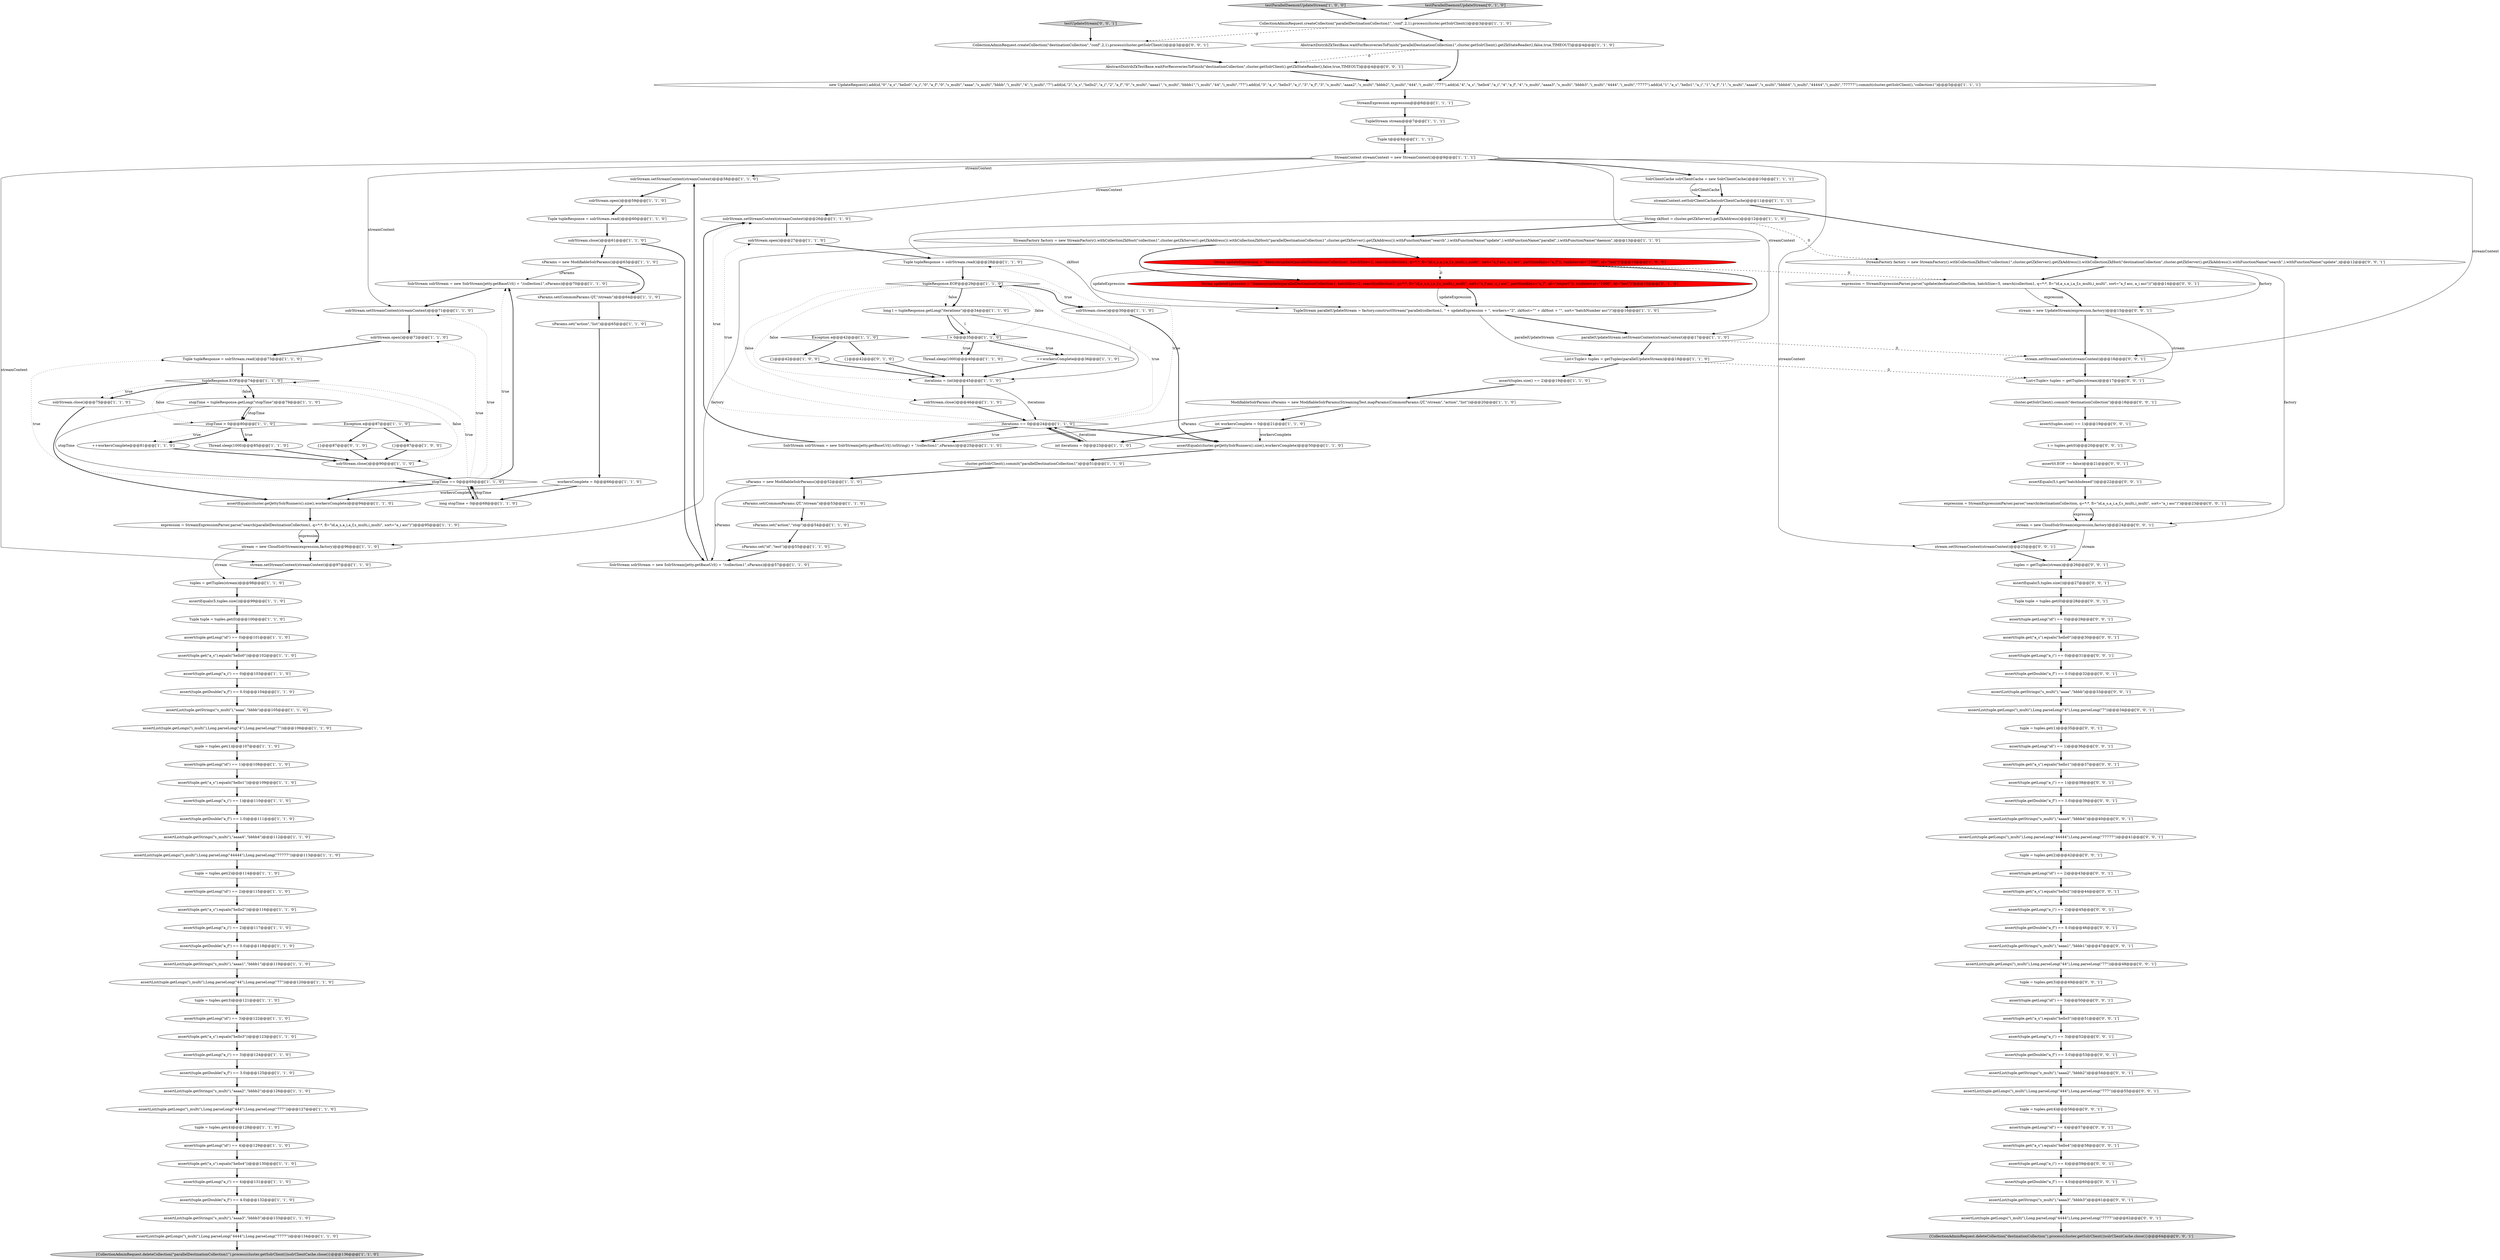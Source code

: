 digraph {
137 [style = filled, label = "assert(tuple.get(\"a_s\").equals(\"hello2\"))@@@44@@@['0', '0', '1']", fillcolor = white, shape = ellipse image = "AAA0AAABBB3BBB"];
59 [style = filled, label = "streamContext.setSolrClientCache(solrClientCache)@@@11@@@['1', '1', '1']", fillcolor = white, shape = ellipse image = "AAA0AAABBB1BBB"];
92 [style = filled, label = "StreamFactory factory = new StreamFactory().withCollectionZkHost(\"collection1\",cluster.getZkServer().getZkAddress()).withCollectionZkHost(\"parallelDestinationCollection1\",cluster.getZkServer().getZkAddress()).withFunctionName(\"search\",).withFunctionName(\"update\",).withFunctionName(\"parallel\",).withFunctionName(\"daemon\",)@@@13@@@['1', '1', '0']", fillcolor = white, shape = ellipse image = "AAA0AAABBB1BBB"];
10 [style = filled, label = "tuples = getTuples(stream)@@@98@@@['1', '1', '0']", fillcolor = white, shape = ellipse image = "AAA0AAABBB1BBB"];
51 [style = filled, label = "String zkHost = cluster.getZkServer().getZkAddress()@@@12@@@['1', '1', '0']", fillcolor = white, shape = ellipse image = "AAA0AAABBB1BBB"];
48 [style = filled, label = "solrStream.close()@@@75@@@['1', '1', '0']", fillcolor = white, shape = ellipse image = "AAA0AAABBB1BBB"];
74 [style = filled, label = "assertList(tuple.getLongs(\"i_multi\"),Long.parseLong(\"444\"),Long.parseLong(\"777\"))@@@127@@@['1', '1', '0']", fillcolor = white, shape = ellipse image = "AAA0AAABBB1BBB"];
109 [style = filled, label = "{}@@@42@@@['0', '1', '0']", fillcolor = white, shape = ellipse image = "AAA0AAABBB2BBB"];
163 [style = filled, label = "stream = new UpdateStream(expression,factory)@@@15@@@['0', '0', '1']", fillcolor = white, shape = ellipse image = "AAA0AAABBB3BBB"];
116 [style = filled, label = "stream.setStreamContext(streamContext)@@@25@@@['0', '0', '1']", fillcolor = white, shape = ellipse image = "AAA0AAABBB3BBB"];
3 [style = filled, label = "tupleResponse.EOF@@@29@@@['1', '1', '0']", fillcolor = white, shape = diamond image = "AAA0AAABBB1BBB"];
52 [style = filled, label = "assert(tuples.size() == 2)@@@19@@@['1', '1', '0']", fillcolor = white, shape = ellipse image = "AAA0AAABBB1BBB"];
69 [style = filled, label = "Tuple tupleResponse = solrStream.read()@@@60@@@['1', '1', '0']", fillcolor = white, shape = ellipse image = "AAA0AAABBB1BBB"];
81 [style = filled, label = "Thread.sleep(1000)@@@40@@@['1', '1', '0']", fillcolor = white, shape = ellipse image = "AAA0AAABBB1BBB"];
61 [style = filled, label = "sParams = new ModifiableSolrParams()@@@63@@@['1', '1', '0']", fillcolor = white, shape = ellipse image = "AAA0AAABBB1BBB"];
154 [style = filled, label = "assert(tuple.getLong(\"id\") == 4)@@@57@@@['0', '0', '1']", fillcolor = white, shape = ellipse image = "AAA0AAABBB3BBB"];
161 [style = filled, label = "assertList(tuple.getStrings(\"s_multi\"),\"aaaa3\",\"bbbb3\")@@@61@@@['0', '0', '1']", fillcolor = white, shape = ellipse image = "AAA0AAABBB3BBB"];
143 [style = filled, label = "assertList(tuple.getLongs(\"i_multi\"),Long.parseLong(\"4444\"),Long.parseLong(\"7777\"))@@@62@@@['0', '0', '1']", fillcolor = white, shape = ellipse image = "AAA0AAABBB3BBB"];
7 [style = filled, label = "assert(tuple.getDouble(\"a_f\") == 0.0)@@@118@@@['1', '1', '0']", fillcolor = white, shape = ellipse image = "AAA0AAABBB1BBB"];
46 [style = filled, label = "int workersComplete = 0@@@21@@@['1', '1', '0']", fillcolor = white, shape = ellipse image = "AAA0AAABBB1BBB"];
103 [style = filled, label = "solrStream.close()@@@30@@@['1', '1', '0']", fillcolor = white, shape = ellipse image = "AAA0AAABBB1BBB"];
93 [style = filled, label = "assertList(tuple.getStrings(\"s_multi\"),\"aaaa1\",\"bbbb1\")@@@119@@@['1', '1', '0']", fillcolor = white, shape = ellipse image = "AAA0AAABBB1BBB"];
70 [style = filled, label = "assertList(tuple.getLongs(\"i_multi\"),Long.parseLong(\"44444\"),Long.parseLong(\"77777\"))@@@113@@@['1', '1', '0']", fillcolor = white, shape = ellipse image = "AAA0AAABBB1BBB"];
39 [style = filled, label = "assert(tuple.get(\"a_s\").equals(\"hello0\"))@@@102@@@['1', '1', '0']", fillcolor = white, shape = ellipse image = "AAA0AAABBB1BBB"];
55 [style = filled, label = "testParallelDaemonUpdateStream['1', '0', '0']", fillcolor = lightgray, shape = diamond image = "AAA0AAABBB1BBB"];
102 [style = filled, label = "stream = new CloudSolrStream(expression,factory)@@@96@@@['1', '1', '0']", fillcolor = white, shape = ellipse image = "AAA0AAABBB1BBB"];
25 [style = filled, label = "assert(tuple.getLong(\"id\") == 2)@@@115@@@['1', '1', '0']", fillcolor = white, shape = ellipse image = "AAA0AAABBB1BBB"];
23 [style = filled, label = "l > 0@@@35@@@['1', '1', '0']", fillcolor = white, shape = diamond image = "AAA0AAABBB1BBB"];
147 [style = filled, label = "assert(tuple.getDouble(\"a_f\") == 1.0)@@@39@@@['0', '0', '1']", fillcolor = white, shape = ellipse image = "AAA0AAABBB3BBB"];
80 [style = filled, label = "assert(tuple.get(\"a_s\").equals(\"hello3\"))@@@123@@@['1', '1', '0']", fillcolor = white, shape = ellipse image = "AAA0AAABBB1BBB"];
12 [style = filled, label = "assertList(tuple.getStrings(\"s_multi\"),\"aaaa3\",\"bbbb3\")@@@133@@@['1', '1', '0']", fillcolor = white, shape = ellipse image = "AAA0AAABBB1BBB"];
63 [style = filled, label = "assertList(tuple.getStrings(\"s_multi\"),\"aaaa4\",\"bbbb4\")@@@112@@@['1', '1', '0']", fillcolor = white, shape = ellipse image = "AAA0AAABBB1BBB"];
149 [style = filled, label = "assertList(tuple.getLongs(\"i_multi\"),Long.parseLong(\"44\"),Long.parseLong(\"77\"))@@@48@@@['0', '0', '1']", fillcolor = white, shape = ellipse image = "AAA0AAABBB3BBB"];
14 [style = filled, label = "assert(tuple.getLong(\"id\") == 3)@@@122@@@['1', '1', '0']", fillcolor = white, shape = ellipse image = "AAA0AAABBB1BBB"];
97 [style = filled, label = "List<Tuple> tuples = getTuples(parallelUpdateStream)@@@18@@@['1', '1', '0']", fillcolor = white, shape = ellipse image = "AAA0AAABBB1BBB"];
123 [style = filled, label = "assertList(tuple.getStrings(\"s_multi\"),\"aaaa2\",\"bbbb2\")@@@54@@@['0', '0', '1']", fillcolor = white, shape = ellipse image = "AAA0AAABBB3BBB"];
2 [style = filled, label = "++workersComplete@@@81@@@['1', '1', '0']", fillcolor = white, shape = ellipse image = "AAA0AAABBB1BBB"];
140 [style = filled, label = "expression = StreamExpressionParser.parse(\"update(destinationCollection, batchSize=5, search(collection1, q=*:*, fl=\"id,a_s,a_i,a_f,s_multi,i_multi\", sort=\"a_f asc, a_i asc\"))\")@@@14@@@['0', '0', '1']", fillcolor = white, shape = ellipse image = "AAA0AAABBB3BBB"];
22 [style = filled, label = "sParams.set(\"id\",\"test\")@@@55@@@['1', '1', '0']", fillcolor = white, shape = ellipse image = "AAA0AAABBB1BBB"];
31 [style = filled, label = "Thread.sleep(1000)@@@85@@@['1', '1', '0']", fillcolor = white, shape = ellipse image = "AAA0AAABBB1BBB"];
73 [style = filled, label = "solrStream.open()@@@72@@@['1', '1', '0']", fillcolor = white, shape = ellipse image = "AAA0AAABBB1BBB"];
43 [style = filled, label = "stopTime == 0@@@69@@@['1', '1', '0']", fillcolor = white, shape = diamond image = "AAA0AAABBB1BBB"];
54 [style = filled, label = "StreamContext streamContext = new StreamContext()@@@9@@@['1', '1', '1']", fillcolor = white, shape = ellipse image = "AAA0AAABBB1BBB"];
13 [style = filled, label = "assert(tuple.getLong(\"a_i\") == 0)@@@103@@@['1', '1', '0']", fillcolor = white, shape = ellipse image = "AAA0AAABBB1BBB"];
98 [style = filled, label = "assert(tuple.getLong(\"a_i\") == 3)@@@124@@@['1', '1', '0']", fillcolor = white, shape = ellipse image = "AAA0AAABBB1BBB"];
53 [style = filled, label = "solrStream.close()@@@61@@@['1', '1', '0']", fillcolor = white, shape = ellipse image = "AAA0AAABBB1BBB"];
90 [style = filled, label = "AbstractDistribZkTestBase.waitForRecoveriesToFinish(\"parallelDestinationCollection1\",cluster.getSolrClient().getZkStateReader(),false,true,TIMEOUT)@@@4@@@['1', '1', '0']", fillcolor = white, shape = ellipse image = "AAA0AAABBB1BBB"];
56 [style = filled, label = "String updateExpression = \"daemon(update(parallelDestinationCollection1, batchSize=2, search(collection1, q=*:*, fl=\"id,a_s,a_i,a_f,s_multi,i_multi\", sort=\"a_f asc, a_i asc\", partitionKeys=\"a_f\")), runInterval=\"1000\", id=\"test\")\"@@@15@@@['1', '0', '0']", fillcolor = red, shape = ellipse image = "AAA1AAABBB1BBB"];
111 [style = filled, label = "assert(tuple.getLong(\"a_i\") == 0)@@@31@@@['0', '0', '1']", fillcolor = white, shape = ellipse image = "AAA0AAABBB3BBB"];
142 [style = filled, label = "assert(tuple.get(\"a_s\").equals(\"hello3\"))@@@51@@@['0', '0', '1']", fillcolor = white, shape = ellipse image = "AAA0AAABBB3BBB"];
26 [style = filled, label = "sParams.set(CommonParams.QT,\"/stream\")@@@53@@@['1', '1', '0']", fillcolor = white, shape = ellipse image = "AAA0AAABBB1BBB"];
156 [style = filled, label = "testUpdateStream['0', '0', '1']", fillcolor = lightgray, shape = diamond image = "AAA0AAABBB3BBB"];
118 [style = filled, label = "AbstractDistribZkTestBase.waitForRecoveriesToFinish(\"destinationCollection\",cluster.getSolrClient().getZkStateReader(),false,true,TIMEOUT)@@@4@@@['0', '0', '1']", fillcolor = white, shape = ellipse image = "AAA0AAABBB3BBB"];
122 [style = filled, label = "tuple = tuples.get(1)@@@35@@@['0', '0', '1']", fillcolor = white, shape = ellipse image = "AAA0AAABBB3BBB"];
64 [style = filled, label = "tuple = tuples.get(3)@@@121@@@['1', '1', '0']", fillcolor = white, shape = ellipse image = "AAA0AAABBB1BBB"];
11 [style = filled, label = "assert(tuple.get(\"a_s\").equals(\"hello4\"))@@@130@@@['1', '1', '0']", fillcolor = white, shape = ellipse image = "AAA0AAABBB1BBB"];
65 [style = filled, label = "solrStream.setStreamContext(streamContext)@@@58@@@['1', '1', '0']", fillcolor = white, shape = ellipse image = "AAA0AAABBB1BBB"];
124 [style = filled, label = "List<Tuple> tuples = getTuples(stream)@@@17@@@['0', '0', '1']", fillcolor = white, shape = ellipse image = "AAA0AAABBB3BBB"];
0 [style = filled, label = "assertEquals(cluster.getJettySolrRunners().size(),workersComplete)@@@94@@@['1', '1', '0']", fillcolor = white, shape = ellipse image = "AAA0AAABBB1BBB"];
112 [style = filled, label = "assert(tuple.get(\"a_s\").equals(\"hello1\"))@@@37@@@['0', '0', '1']", fillcolor = white, shape = ellipse image = "AAA0AAABBB3BBB"];
9 [style = filled, label = "sParams.set(\"action\",\"list\")@@@65@@@['1', '1', '0']", fillcolor = white, shape = ellipse image = "AAA0AAABBB1BBB"];
71 [style = filled, label = "solrStream.open()@@@59@@@['1', '1', '0']", fillcolor = white, shape = ellipse image = "AAA0AAABBB1BBB"];
79 [style = filled, label = "iterations == 0@@@24@@@['1', '1', '0']", fillcolor = white, shape = diamond image = "AAA0AAABBB1BBB"];
28 [style = filled, label = "stopTime > 0@@@80@@@['1', '1', '0']", fillcolor = white, shape = diamond image = "AAA0AAABBB1BBB"];
132 [style = filled, label = "tuple = tuples.get(2)@@@42@@@['0', '0', '1']", fillcolor = white, shape = ellipse image = "AAA0AAABBB3BBB"];
62 [style = filled, label = "stopTime = tupleResponse.getLong(\"stopTime\")@@@79@@@['1', '1', '0']", fillcolor = white, shape = ellipse image = "AAA0AAABBB1BBB"];
96 [style = filled, label = "iterations = (int)l@@@45@@@['1', '1', '0']", fillcolor = white, shape = ellipse image = "AAA0AAABBB1BBB"];
34 [style = filled, label = "Tuple tuple = tuples.get(0)@@@100@@@['1', '1', '0']", fillcolor = white, shape = ellipse image = "AAA0AAABBB1BBB"];
148 [style = filled, label = "assert(tuple.getLong(\"id\") == 2)@@@43@@@['0', '0', '1']", fillcolor = white, shape = ellipse image = "AAA0AAABBB3BBB"];
38 [style = filled, label = "SolrStream solrStream = new SolrStream(jetty.getBaseUrl().toString() + \"/collection1\",sParams)@@@25@@@['1', '1', '0']", fillcolor = white, shape = ellipse image = "AAA0AAABBB1BBB"];
99 [style = filled, label = "new UpdateRequest().add(id,\"0\",\"a_s\",\"hello0\",\"a_i\",\"0\",\"a_f\",\"0\",\"s_multi\",\"aaaa\",\"s_multi\",\"bbbb\",\"i_multi\",\"4\",\"i_multi\",\"7\").add(id,\"2\",\"a_s\",\"hello2\",\"a_i\",\"2\",\"a_f\",\"0\",\"s_multi\",\"aaaa1\",\"s_multi\",\"bbbb1\",\"i_multi\",\"44\",\"i_multi\",\"77\").add(id,\"3\",\"a_s\",\"hello3\",\"a_i\",\"3\",\"a_f\",\"3\",\"s_multi\",\"aaaa2\",\"s_multi\",\"bbbb2\",\"i_multi\",\"444\",\"i_multi\",\"777\").add(id,\"4\",\"a_s\",\"hello4\",\"a_i\",\"4\",\"a_f\",\"4\",\"s_multi\",\"aaaa3\",\"s_multi\",\"bbbb3\",\"i_multi\",\"4444\",\"i_multi\",\"7777\").add(id,\"1\",\"a_s\",\"hello1\",\"a_i\",\"1\",\"a_f\",\"1\",\"s_multi\",\"aaaa4\",\"s_multi\",\"bbbb4\",\"i_multi\",\"44444\",\"i_multi\",\"77777\").commit(cluster.getSolrClient(),\"collection1\")@@@5@@@['1', '1', '1']", fillcolor = white, shape = ellipse image = "AAA0AAABBB1BBB"];
121 [style = filled, label = "assertEquals(5,tuples.size())@@@27@@@['0', '0', '1']", fillcolor = white, shape = ellipse image = "AAA0AAABBB3BBB"];
135 [style = filled, label = "tuples = getTuples(stream)@@@26@@@['0', '0', '1']", fillcolor = white, shape = ellipse image = "AAA0AAABBB3BBB"];
136 [style = filled, label = "expression = StreamExpressionParser.parse(\"search(destinationCollection, q=*:*, fl=\"id,a_s,a_i,a_f,s_multi,i_multi\", sort=\"a_i asc\")\")@@@23@@@['0', '0', '1']", fillcolor = white, shape = ellipse image = "AAA0AAABBB3BBB"];
88 [style = filled, label = "long stopTime = 0@@@68@@@['1', '1', '0']", fillcolor = white, shape = ellipse image = "AAA0AAABBB1BBB"];
66 [style = filled, label = "assertList(tuple.getStrings(\"s_multi\"),\"aaaa\",\"bbbb\")@@@105@@@['1', '1', '0']", fillcolor = white, shape = ellipse image = "AAA0AAABBB1BBB"];
126 [style = filled, label = "assertList(tuple.getLongs(\"i_multi\"),Long.parseLong(\"44444\"),Long.parseLong(\"77777\"))@@@41@@@['0', '0', '1']", fillcolor = white, shape = ellipse image = "AAA0AAABBB3BBB"];
36 [style = filled, label = "assertList(tuple.getLongs(\"i_multi\"),Long.parseLong(\"4444\"),Long.parseLong(\"7777\"))@@@134@@@['1', '1', '0']", fillcolor = white, shape = ellipse image = "AAA0AAABBB1BBB"];
162 [style = filled, label = "tuple = tuples.get(3)@@@49@@@['0', '0', '1']", fillcolor = white, shape = ellipse image = "AAA0AAABBB3BBB"];
100 [style = filled, label = "SolrStream solrStream = new SolrStream(jetty.getBaseUrl() + \"/collection1\",sParams)@@@57@@@['1', '1', '0']", fillcolor = white, shape = ellipse image = "AAA0AAABBB1BBB"];
157 [style = filled, label = "StreamFactory factory = new StreamFactory().withCollectionZkHost(\"collection1\",cluster.getZkServer().getZkAddress()).withCollectionZkHost(\"destinationCollection\",cluster.getZkServer().getZkAddress()).withFunctionName(\"search\",).withFunctionName(\"update\",)@@@12@@@['0', '0', '1']", fillcolor = white, shape = ellipse image = "AAA0AAABBB3BBB"];
87 [style = filled, label = "tuple = tuples.get(4)@@@128@@@['1', '1', '0']", fillcolor = white, shape = ellipse image = "AAA0AAABBB1BBB"];
50 [style = filled, label = "solrStream.close()@@@46@@@['1', '1', '0']", fillcolor = white, shape = ellipse image = "AAA0AAABBB1BBB"];
110 [style = filled, label = "testParallelDaemonUpdateStream['0', '1', '0']", fillcolor = lightgray, shape = diamond image = "AAA0AAABBB2BBB"];
127 [style = filled, label = "assert(tuple.getLong(\"a_i\") == 4)@@@59@@@['0', '0', '1']", fillcolor = white, shape = ellipse image = "AAA0AAABBB3BBB"];
128 [style = filled, label = "assert(tuple.getLong(\"id\") == 3)@@@50@@@['0', '0', '1']", fillcolor = white, shape = ellipse image = "AAA0AAABBB3BBB"];
84 [style = filled, label = "StreamExpression expression@@@6@@@['1', '1', '1']", fillcolor = white, shape = ellipse image = "AAA0AAABBB1BBB"];
44 [style = filled, label = "assert(tuple.getLong(\"id\") == 0)@@@101@@@['1', '1', '0']", fillcolor = white, shape = ellipse image = "AAA0AAABBB1BBB"];
130 [style = filled, label = "assertList(tuple.getStrings(\"s_multi\"),\"aaaa4\",\"bbbb4\")@@@40@@@['0', '0', '1']", fillcolor = white, shape = ellipse image = "AAA0AAABBB3BBB"];
82 [style = filled, label = "assert(tuple.getDouble(\"a_f\") == 4.0)@@@132@@@['1', '1', '0']", fillcolor = white, shape = ellipse image = "AAA0AAABBB1BBB"];
160 [style = filled, label = "assert(tuple.getLong(\"id\") == 1)@@@36@@@['0', '0', '1']", fillcolor = white, shape = ellipse image = "AAA0AAABBB3BBB"];
115 [style = filled, label = "Tuple tuple = tuples.get(0)@@@28@@@['0', '0', '1']", fillcolor = white, shape = ellipse image = "AAA0AAABBB3BBB"];
40 [style = filled, label = "Tuple t@@@8@@@['1', '1', '1']", fillcolor = white, shape = ellipse image = "AAA0AAABBB1BBB"];
85 [style = filled, label = "solrStream.close()@@@90@@@['1', '1', '0']", fillcolor = white, shape = ellipse image = "AAA0AAABBB1BBB"];
151 [style = filled, label = "assert(tuple.getDouble(\"a_f\") == 0.0)@@@32@@@['0', '0', '1']", fillcolor = white, shape = ellipse image = "AAA0AAABBB3BBB"];
107 [style = filled, label = "String updateExpression = \"daemon(update(parallelDestinationCollection1, batchSize=2, search(collection1, q=*:*, fl=\"id,a_s,a_i,a_f,s_multi,i_multi\", sort=\"a_f asc, a_i asc\", partitionKeys=\"a_f\", qt=\"/export\")), runInterval=\"1000\", id=\"test\")\"@@@15@@@['0', '1', '0']", fillcolor = red, shape = ellipse image = "AAA1AAABBB2BBB"];
134 [style = filled, label = "assert(tuple.getLong(\"a_i\") == 2)@@@45@@@['0', '0', '1']", fillcolor = white, shape = ellipse image = "AAA0AAABBB3BBB"];
6 [style = filled, label = "solrStream.setStreamContext(streamContext)@@@71@@@['1', '1', '0']", fillcolor = white, shape = ellipse image = "AAA0AAABBB1BBB"];
146 [style = filled, label = "assertList(tuple.getStrings(\"s_multi\"),\"aaaa\",\"bbbb\")@@@33@@@['0', '0', '1']", fillcolor = white, shape = ellipse image = "AAA0AAABBB3BBB"];
8 [style = filled, label = "assert(tuple.get(\"a_s\").equals(\"hello1\"))@@@109@@@['1', '1', '0']", fillcolor = white, shape = ellipse image = "AAA0AAABBB1BBB"];
19 [style = filled, label = "{}@@@87@@@['1', '0', '0']", fillcolor = white, shape = ellipse image = "AAA0AAABBB1BBB"];
94 [style = filled, label = "Exception e@@@42@@@['1', '1', '0']", fillcolor = white, shape = diamond image = "AAA0AAABBB1BBB"];
133 [style = filled, label = "assert(t.EOF == false)@@@21@@@['0', '0', '1']", fillcolor = white, shape = ellipse image = "AAA0AAABBB3BBB"];
17 [style = filled, label = "assertEquals(cluster.getJettySolrRunners().size(),workersComplete)@@@50@@@['1', '1', '0']", fillcolor = white, shape = ellipse image = "AAA0AAABBB1BBB"];
159 [style = filled, label = "assert(tuple.getDouble(\"a_f\") == 4.0)@@@60@@@['0', '0', '1']", fillcolor = white, shape = ellipse image = "AAA0AAABBB3BBB"];
106 [style = filled, label = "assertList(tuple.getStrings(\"s_multi\"),\"aaaa2\",\"bbbb2\")@@@126@@@['1', '1', '0']", fillcolor = white, shape = ellipse image = "AAA0AAABBB1BBB"];
114 [style = filled, label = "assert(tuple.getDouble(\"a_f\") == 3.0)@@@53@@@['0', '0', '1']", fillcolor = white, shape = ellipse image = "AAA0AAABBB3BBB"];
49 [style = filled, label = "int iterations = 0@@@23@@@['1', '1', '0']", fillcolor = white, shape = ellipse image = "AAA0AAABBB1BBB"];
153 [style = filled, label = "assertList(tuple.getStrings(\"s_multi\"),\"aaaa1\",\"bbbb1\")@@@47@@@['0', '0', '1']", fillcolor = white, shape = ellipse image = "AAA0AAABBB3BBB"];
32 [style = filled, label = "assert(tuple.getLong(\"id\") == 1)@@@108@@@['1', '1', '0']", fillcolor = white, shape = ellipse image = "AAA0AAABBB1BBB"];
158 [style = filled, label = "assert(tuple.getLong(\"a_i\") == 3)@@@52@@@['0', '0', '1']", fillcolor = white, shape = ellipse image = "AAA0AAABBB3BBB"];
83 [style = filled, label = "assertList(tuple.getLongs(\"i_multi\"),Long.parseLong(\"44\"),Long.parseLong(\"77\"))@@@120@@@['1', '1', '0']", fillcolor = white, shape = ellipse image = "AAA0AAABBB1BBB"];
29 [style = filled, label = "TupleStream parallelUpdateStream = factory.constructStream(\"parallel(collection1, \" + updateExpression + \", workers=\"2\", zkHost=\"\" + zkHost + \"\", sort=\"batchNumber asc\")\")@@@16@@@['1', '1', '0']", fillcolor = white, shape = ellipse image = "AAA0AAABBB1BBB"];
139 [style = filled, label = "assertList(tuple.getLongs(\"i_multi\"),Long.parseLong(\"4\"),Long.parseLong(\"7\"))@@@34@@@['0', '0', '1']", fillcolor = white, shape = ellipse image = "AAA0AAABBB3BBB"];
86 [style = filled, label = "assert(tuple.getLong(\"a_i\") == 2)@@@117@@@['1', '1', '0']", fillcolor = white, shape = ellipse image = "AAA0AAABBB1BBB"];
152 [style = filled, label = "stream = new CloudSolrStream(expression,factory)@@@24@@@['0', '0', '1']", fillcolor = white, shape = ellipse image = "AAA0AAABBB3BBB"];
108 [style = filled, label = "{}@@@87@@@['0', '1', '0']", fillcolor = white, shape = ellipse image = "AAA0AAABBB2BBB"];
33 [style = filled, label = "SolrStream solrStream = new SolrStream(jetty.getBaseUrl() + \"/collection1\",sParams)@@@70@@@['1', '1', '0']", fillcolor = white, shape = ellipse image = "AAA0AAABBB1BBB"];
72 [style = filled, label = "cluster.getSolrClient().commit(\"parallelDestinationCollection1\")@@@51@@@['1', '1', '0']", fillcolor = white, shape = ellipse image = "AAA0AAABBB1BBB"];
41 [style = filled, label = "CollectionAdminRequest.createCollection(\"parallelDestinationCollection1\",\"conf\",2,1).process(cluster.getSolrClient())@@@3@@@['1', '1', '0']", fillcolor = white, shape = ellipse image = "AAA0AAABBB1BBB"];
101 [style = filled, label = "workersComplete = 0@@@66@@@['1', '1', '0']", fillcolor = white, shape = ellipse image = "AAA0AAABBB1BBB"];
77 [style = filled, label = "assert(tuple.getLong(\"a_i\") == 4)@@@131@@@['1', '1', '0']", fillcolor = white, shape = ellipse image = "AAA0AAABBB1BBB"];
138 [style = filled, label = "{CollectionAdminRequest.deleteCollection(\"destinationCollection\").process(cluster.getSolrClient())solrClientCache.close()}@@@64@@@['0', '0', '1']", fillcolor = lightgray, shape = ellipse image = "AAA0AAABBB3BBB"];
78 [style = filled, label = "Tuple tupleResponse = solrStream.read()@@@28@@@['1', '1', '0']", fillcolor = white, shape = ellipse image = "AAA0AAABBB1BBB"];
144 [style = filled, label = "assert(tuple.getDouble(\"a_f\") == 0.0)@@@46@@@['0', '0', '1']", fillcolor = white, shape = ellipse image = "AAA0AAABBB3BBB"];
20 [style = filled, label = "assert(tuple.get(\"a_s\").equals(\"hello2\"))@@@116@@@['1', '1', '0']", fillcolor = white, shape = ellipse image = "AAA0AAABBB1BBB"];
105 [style = filled, label = "tuple = tuples.get(2)@@@114@@@['1', '1', '0']", fillcolor = white, shape = ellipse image = "AAA0AAABBB1BBB"];
75 [style = filled, label = "tupleResponse.EOF@@@74@@@['1', '1', '0']", fillcolor = white, shape = diamond image = "AAA0AAABBB1BBB"];
37 [style = filled, label = "assert(tuple.getDouble(\"a_f\") == 3.0)@@@125@@@['1', '1', '0']", fillcolor = white, shape = ellipse image = "AAA0AAABBB1BBB"];
47 [style = filled, label = "solrStream.setStreamContext(streamContext)@@@26@@@['1', '1', '0']", fillcolor = white, shape = ellipse image = "AAA0AAABBB1BBB"];
117 [style = filled, label = "CollectionAdminRequest.createCollection(\"destinationCollection\",\"conf\",2,1).process(cluster.getSolrClient())@@@3@@@['0', '0', '1']", fillcolor = white, shape = ellipse image = "AAA0AAABBB3BBB"];
150 [style = filled, label = "assert(tuple.get(\"a_s\").equals(\"hello4\"))@@@58@@@['0', '0', '1']", fillcolor = white, shape = ellipse image = "AAA0AAABBB3BBB"];
141 [style = filled, label = "tuple = tuples.get(4)@@@56@@@['0', '0', '1']", fillcolor = white, shape = ellipse image = "AAA0AAABBB3BBB"];
4 [style = filled, label = "Tuple tupleResponse = solrStream.read()@@@73@@@['1', '1', '0']", fillcolor = white, shape = ellipse image = "AAA0AAABBB1BBB"];
67 [style = filled, label = "++workersComplete@@@36@@@['1', '1', '0']", fillcolor = white, shape = ellipse image = "AAA0AAABBB1BBB"];
27 [style = filled, label = "assert(tuple.getDouble(\"a_f\") == 1.0)@@@111@@@['1', '1', '0']", fillcolor = white, shape = ellipse image = "AAA0AAABBB1BBB"];
58 [style = filled, label = "assertList(tuple.getLongs(\"i_multi\"),Long.parseLong(\"4\"),Long.parseLong(\"7\"))@@@106@@@['1', '1', '0']", fillcolor = white, shape = ellipse image = "AAA0AAABBB1BBB"];
16 [style = filled, label = "sParams.set(\"action\",\"stop\")@@@54@@@['1', '1', '0']", fillcolor = white, shape = ellipse image = "AAA0AAABBB1BBB"];
125 [style = filled, label = "assertEquals(5,t.get(\"batchIndexed\"))@@@22@@@['0', '0', '1']", fillcolor = white, shape = ellipse image = "AAA0AAABBB3BBB"];
5 [style = filled, label = "TupleStream stream@@@7@@@['1', '1', '1']", fillcolor = white, shape = ellipse image = "AAA0AAABBB1BBB"];
60 [style = filled, label = "assertEquals(5,tuples.size())@@@99@@@['1', '1', '0']", fillcolor = white, shape = ellipse image = "AAA0AAABBB1BBB"];
24 [style = filled, label = "stream.setStreamContext(streamContext)@@@97@@@['1', '1', '0']", fillcolor = white, shape = ellipse image = "AAA0AAABBB1BBB"];
15 [style = filled, label = "long l = tupleResponse.getLong(\"iterations\")@@@34@@@['1', '1', '0']", fillcolor = white, shape = ellipse image = "AAA0AAABBB1BBB"];
120 [style = filled, label = "assert(tuple.get(\"a_s\").equals(\"hello0\"))@@@30@@@['0', '0', '1']", fillcolor = white, shape = ellipse image = "AAA0AAABBB3BBB"];
113 [style = filled, label = "assert(tuples.size() == 1)@@@19@@@['0', '0', '1']", fillcolor = white, shape = ellipse image = "AAA0AAABBB3BBB"];
76 [style = filled, label = "Exception e@@@87@@@['1', '1', '0']", fillcolor = white, shape = diamond image = "AAA0AAABBB1BBB"];
129 [style = filled, label = "stream.setStreamContext(streamContext)@@@16@@@['0', '0', '1']", fillcolor = white, shape = ellipse image = "AAA0AAABBB3BBB"];
145 [style = filled, label = "assert(tuple.getLong(\"a_i\") == 1)@@@38@@@['0', '0', '1']", fillcolor = white, shape = ellipse image = "AAA0AAABBB3BBB"];
35 [style = filled, label = "assert(tuple.getLong(\"id\") == 4)@@@129@@@['1', '1', '0']", fillcolor = white, shape = ellipse image = "AAA0AAABBB1BBB"];
1 [style = filled, label = "expression = StreamExpressionParser.parse(\"search(parallelDestinationCollection1, q=*:*, fl=\"id,a_s,a_i,a_f,s_multi,i_multi\", sort=\"a_i asc\")\")@@@95@@@['1', '1', '0']", fillcolor = white, shape = ellipse image = "AAA0AAABBB1BBB"];
95 [style = filled, label = "sParams.set(CommonParams.QT,\"/stream\")@@@64@@@['1', '1', '0']", fillcolor = white, shape = ellipse image = "AAA0AAABBB1BBB"];
104 [style = filled, label = "{CollectionAdminRequest.deleteCollection(\"parallelDestinationCollection1\").process(cluster.getSolrClient())solrClientCache.close()}@@@136@@@['1', '1', '0']", fillcolor = lightgray, shape = ellipse image = "AAA0AAABBB1BBB"];
30 [style = filled, label = "parallelUpdateStream.setStreamContext(streamContext)@@@17@@@['1', '1', '0']", fillcolor = white, shape = ellipse image = "AAA0AAABBB1BBB"];
89 [style = filled, label = "assert(tuple.getLong(\"a_i\") == 1)@@@110@@@['1', '1', '0']", fillcolor = white, shape = ellipse image = "AAA0AAABBB1BBB"];
131 [style = filled, label = "cluster.getSolrClient().commit(\"destinationCollection\")@@@18@@@['0', '0', '1']", fillcolor = white, shape = ellipse image = "AAA0AAABBB3BBB"];
57 [style = filled, label = "assert(tuple.getDouble(\"a_f\") == 0.0)@@@104@@@['1', '1', '0']", fillcolor = white, shape = ellipse image = "AAA0AAABBB1BBB"];
68 [style = filled, label = "solrStream.open()@@@27@@@['1', '1', '0']", fillcolor = white, shape = ellipse image = "AAA0AAABBB1BBB"];
42 [style = filled, label = "tuple = tuples.get(1)@@@107@@@['1', '1', '0']", fillcolor = white, shape = ellipse image = "AAA0AAABBB1BBB"];
45 [style = filled, label = "SolrClientCache solrClientCache = new SolrClientCache()@@@10@@@['1', '1', '1']", fillcolor = white, shape = ellipse image = "AAA0AAABBB1BBB"];
91 [style = filled, label = "sParams = new ModifiableSolrParams()@@@52@@@['1', '1', '0']", fillcolor = white, shape = ellipse image = "AAA0AAABBB1BBB"];
164 [style = filled, label = "assertList(tuple.getLongs(\"i_multi\"),Long.parseLong(\"444\"),Long.parseLong(\"777\"))@@@55@@@['0', '0', '1']", fillcolor = white, shape = ellipse image = "AAA0AAABBB3BBB"];
18 [style = filled, label = "{}@@@42@@@['1', '0', '0']", fillcolor = white, shape = ellipse image = "AAA0AAABBB1BBB"];
155 [style = filled, label = "assert(tuple.getLong(\"id\") == 0)@@@29@@@['0', '0', '1']", fillcolor = white, shape = ellipse image = "AAA0AAABBB3BBB"];
119 [style = filled, label = "t = tuples.get(0)@@@20@@@['0', '0', '1']", fillcolor = white, shape = ellipse image = "AAA0AAABBB3BBB"];
21 [style = filled, label = "ModifiableSolrParams sParams = new ModifiableSolrParams(StreamingTest.mapParams(CommonParams.QT,\"/stream\",\"action\",\"list\"))@@@20@@@['1', '1', '0']", fillcolor = white, shape = ellipse image = "AAA0AAABBB1BBB"];
86->7 [style = bold, label=""];
56->29 [style = bold, label=""];
67->96 [style = bold, label=""];
123->164 [style = bold, label=""];
3->50 [style = dotted, label="false"];
36->104 [style = bold, label=""];
141->154 [style = bold, label=""];
107->29 [style = bold, label=""];
139->122 [style = bold, label=""];
29->30 [style = bold, label=""];
155->120 [style = bold, label=""];
90->99 [style = bold, label=""];
41->90 [style = bold, label=""];
80->98 [style = bold, label=""];
129->124 [style = bold, label=""];
134->144 [style = bold, label=""];
54->6 [style = solid, label="streamContext"];
8->89 [style = bold, label=""];
59->51 [style = bold, label=""];
43->75 [style = dotted, label="true"];
73->4 [style = bold, label=""];
3->15 [style = dotted, label="false"];
94->18 [style = bold, label=""];
43->6 [style = dotted, label="true"];
135->121 [style = bold, label=""];
23->67 [style = bold, label=""];
95->9 [style = bold, label=""];
98->37 [style = bold, label=""];
1->102 [style = solid, label="expression"];
51->29 [style = solid, label="zkHost"];
23->67 [style = dotted, label="true"];
79->49 [style = bold, label=""];
7->93 [style = bold, label=""];
88->43 [style = solid, label="stopTime"];
162->128 [style = bold, label=""];
4->75 [style = bold, label=""];
112->145 [style = bold, label=""];
92->102 [style = solid, label="factory"];
61->33 [style = solid, label="sParams"];
21->46 [style = bold, label=""];
145->147 [style = bold, label=""];
99->84 [style = bold, label=""];
91->26 [style = bold, label=""];
140->163 [style = bold, label=""];
92->56 [style = bold, label=""];
147->130 [style = bold, label=""];
152->116 [style = bold, label=""];
75->85 [style = dotted, label="false"];
43->0 [style = bold, label=""];
68->78 [style = bold, label=""];
17->72 [style = bold, label=""];
87->35 [style = bold, label=""];
120->111 [style = bold, label=""];
83->64 [style = bold, label=""];
14->80 [style = bold, label=""];
52->21 [style = bold, label=""];
53->100 [style = bold, label=""];
56->140 [style = dashed, label="0"];
110->41 [style = bold, label=""];
54->65 [style = solid, label="streamContext"];
56->107 [style = dashed, label="0"];
154->150 [style = bold, label=""];
24->10 [style = bold, label=""];
160->112 [style = bold, label=""];
79->17 [style = bold, label=""];
46->17 [style = solid, label="workersComplete"];
55->41 [style = bold, label=""];
111->151 [style = bold, label=""];
54->30 [style = solid, label="streamContext"];
56->29 [style = solid, label="updateExpression"];
82->12 [style = bold, label=""];
75->48 [style = dotted, label="true"];
94->109 [style = bold, label=""];
75->62 [style = dotted, label="false"];
79->3 [style = dotted, label="true"];
45->59 [style = bold, label=""];
84->5 [style = bold, label=""];
28->2 [style = dotted, label="true"];
121->115 [style = bold, label=""];
151->146 [style = bold, label=""];
29->97 [style = solid, label="parallelUpdateStream"];
100->65 [style = bold, label=""];
75->62 [style = bold, label=""];
137->134 [style = bold, label=""];
74->87 [style = bold, label=""];
18->96 [style = bold, label=""];
142->158 [style = bold, label=""];
113->119 [style = bold, label=""];
31->85 [style = bold, label=""];
43->4 [style = dotted, label="true"];
85->43 [style = bold, label=""];
143->138 [style = bold, label=""];
72->91 [style = bold, label=""];
21->38 [style = solid, label="sParams"];
96->50 [style = bold, label=""];
101->0 [style = solid, label="workersComplete"];
13->57 [style = bold, label=""];
116->135 [style = bold, label=""];
51->92 [style = bold, label=""];
133->125 [style = bold, label=""];
26->16 [style = bold, label=""];
127->159 [style = bold, label=""];
148->137 [style = bold, label=""];
81->96 [style = bold, label=""];
107->29 [style = solid, label="updateExpression"];
105->25 [style = bold, label=""];
30->129 [style = dashed, label="0"];
103->17 [style = bold, label=""];
75->28 [style = dotted, label="false"];
101->88 [style = bold, label=""];
102->10 [style = solid, label="stream"];
78->3 [style = bold, label=""];
115->155 [style = bold, label=""];
58->42 [style = bold, label=""];
62->28 [style = bold, label=""];
38->47 [style = bold, label=""];
43->33 [style = bold, label=""];
42->32 [style = bold, label=""];
49->79 [style = solid, label="iterations"];
91->100 [style = solid, label="sParams"];
19->85 [style = bold, label=""];
64->14 [style = bold, label=""];
15->96 [style = solid, label="l"];
109->96 [style = bold, label=""];
93->83 [style = bold, label=""];
3->96 [style = dotted, label="false"];
114->123 [style = bold, label=""];
89->27 [style = bold, label=""];
156->117 [style = bold, label=""];
62->43 [style = solid, label="stopTime"];
10->60 [style = bold, label=""];
108->85 [style = bold, label=""];
54->47 [style = solid, label="streamContext"];
41->117 [style = dashed, label="0"];
159->161 [style = bold, label=""];
70->105 [style = bold, label=""];
88->43 [style = bold, label=""];
153->149 [style = bold, label=""];
144->153 [style = bold, label=""];
39->13 [style = bold, label=""];
23->81 [style = dotted, label="true"];
57->66 [style = bold, label=""];
28->31 [style = bold, label=""];
45->59 [style = solid, label="solrClientCache"];
12->36 [style = bold, label=""];
79->78 [style = dotted, label="true"];
63->70 [style = bold, label=""];
1->102 [style = bold, label=""];
152->135 [style = solid, label="stream"];
37->106 [style = bold, label=""];
77->82 [style = bold, label=""];
65->71 [style = bold, label=""];
15->23 [style = solid, label="l"];
163->124 [style = solid, label="stream"];
128->142 [style = bold, label=""];
66->58 [style = bold, label=""];
118->99 [style = bold, label=""];
106->74 [style = bold, label=""];
59->157 [style = bold, label=""];
25->20 [style = bold, label=""];
32->8 [style = bold, label=""];
79->38 [style = bold, label=""];
75->48 [style = bold, label=""];
51->157 [style = dashed, label="0"];
150->127 [style = bold, label=""];
49->79 [style = bold, label=""];
0->1 [style = bold, label=""];
92->107 [style = bold, label=""];
76->108 [style = bold, label=""];
132->148 [style = bold, label=""];
69->53 [style = bold, label=""];
34->44 [style = bold, label=""];
43->33 [style = dotted, label="true"];
140->163 [style = solid, label="expression"];
117->118 [style = bold, label=""];
131->113 [style = bold, label=""];
90->118 [style = dashed, label="0"];
43->88 [style = bold, label=""];
2->85 [style = bold, label=""];
76->19 [style = bold, label=""];
5->40 [style = bold, label=""];
124->131 [style = bold, label=""];
11->77 [style = bold, label=""];
54->129 [style = solid, label="streamContext"];
6->73 [style = bold, label=""];
62->28 [style = solid, label="stopTime"];
54->45 [style = bold, label=""];
15->23 [style = bold, label=""];
97->52 [style = bold, label=""];
53->61 [style = bold, label=""];
40->54 [style = bold, label=""];
163->129 [style = bold, label=""];
122->160 [style = bold, label=""];
28->31 [style = dotted, label="true"];
79->47 [style = dotted, label="true"];
97->124 [style = dashed, label="0"];
33->6 [style = bold, label=""];
46->49 [style = bold, label=""];
157->140 [style = bold, label=""];
96->79 [style = solid, label="iterations"];
119->133 [style = bold, label=""];
47->68 [style = bold, label=""];
3->103 [style = bold, label=""];
3->15 [style = bold, label=""];
27->63 [style = bold, label=""];
54->24 [style = solid, label="streamContext"];
146->139 [style = bold, label=""];
157->152 [style = solid, label="factory"];
16->22 [style = bold, label=""];
44->39 [style = bold, label=""];
149->162 [style = bold, label=""];
43->73 [style = dotted, label="true"];
48->0 [style = bold, label=""];
71->69 [style = bold, label=""];
130->126 [style = bold, label=""];
136->152 [style = solid, label="expression"];
28->2 [style = bold, label=""];
20->86 [style = bold, label=""];
136->152 [style = bold, label=""];
158->114 [style = bold, label=""];
157->163 [style = solid, label="factory"];
102->24 [style = bold, label=""];
60->34 [style = bold, label=""];
54->116 [style = solid, label="streamContext"];
50->79 [style = bold, label=""];
61->95 [style = bold, label=""];
79->38 [style = dotted, label="true"];
79->68 [style = dotted, label="true"];
126->132 [style = bold, label=""];
3->23 [style = dotted, label="false"];
9->101 [style = bold, label=""];
161->143 [style = bold, label=""];
125->136 [style = bold, label=""];
30->97 [style = bold, label=""];
3->103 [style = dotted, label="true"];
164->141 [style = bold, label=""];
23->81 [style = bold, label=""];
22->100 [style = bold, label=""];
35->11 [style = bold, label=""];
}
